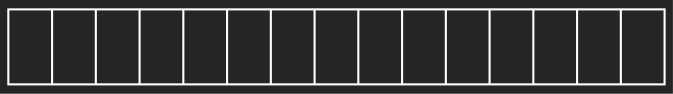 digraph Selection {
	graph [bgcolor="#252525"]
	node [color=white fontcolor=white shape=record]
	edge [color=white]
	node [shape=record]
	"node" [label="||||||||||||||"]
}
